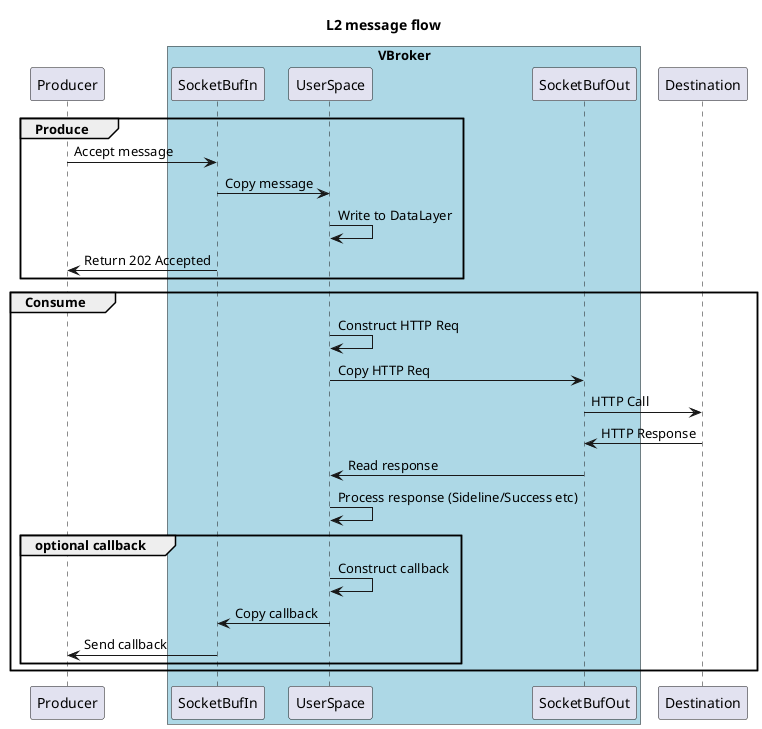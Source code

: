 @startuml
title L2 message flow
group Produce
Producer -> SocketBufIn : Accept message
box "VBroker" #LightBlue
    participant SocketBufIn
    participant UserSpace
    participant SocketBufOut
end box
SocketBufIn -> UserSpace : Copy message
UserSpace -> UserSpace : Write to DataLayer
SocketBufIn -> Producer : Return 202 Accepted
end
group Consume
UserSpace -> UserSpace : Construct HTTP Req
UserSpace -> SocketBufOut : Copy HTTP Req
SocketBufOut -> Destination : HTTP Call
Destination -> SocketBufOut : HTTP Response
SocketBufOut -> UserSpace : Read response
UserSpace -> UserSpace : Process response (Sideline/Success etc)
    group optional callback
    UserSpace -> UserSpace : Construct callback
    UserSpace -> SocketBufIn : Copy callback
    SocketBufIn -> Producer : Send callback
    end
end
@enduml
